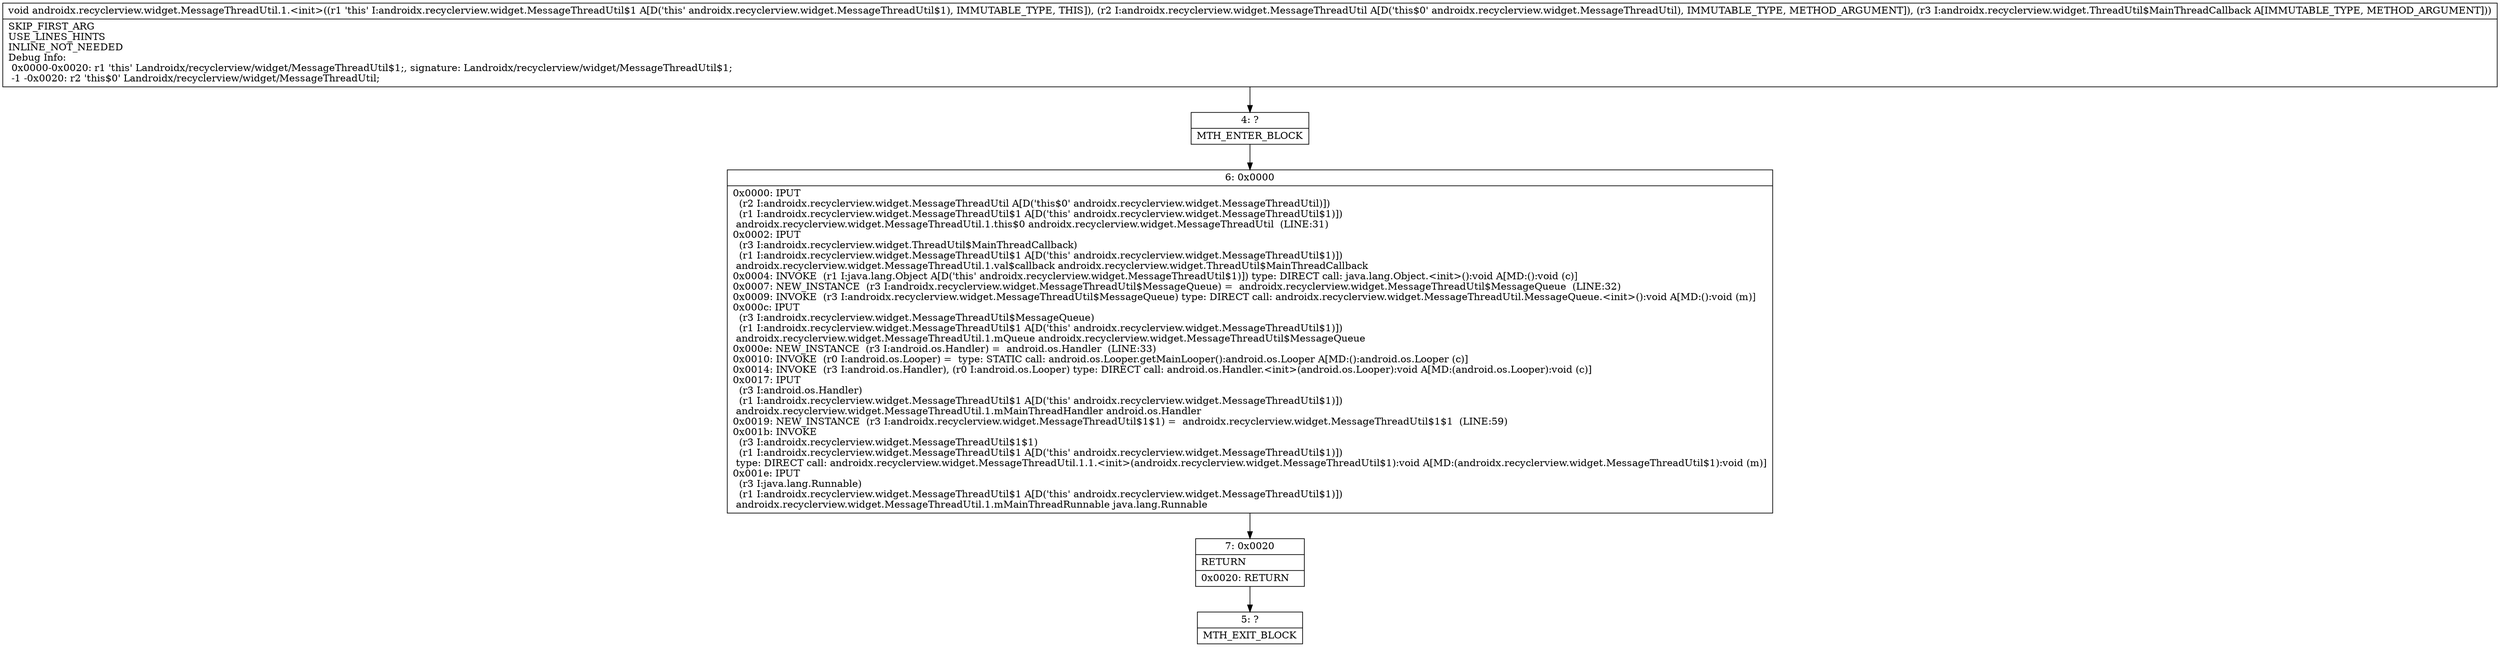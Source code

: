 digraph "CFG forandroidx.recyclerview.widget.MessageThreadUtil.1.\<init\>(Landroidx\/recyclerview\/widget\/MessageThreadUtil;Landroidx\/recyclerview\/widget\/ThreadUtil$MainThreadCallback;)V" {
Node_4 [shape=record,label="{4\:\ ?|MTH_ENTER_BLOCK\l}"];
Node_6 [shape=record,label="{6\:\ 0x0000|0x0000: IPUT  \l  (r2 I:androidx.recyclerview.widget.MessageThreadUtil A[D('this$0' androidx.recyclerview.widget.MessageThreadUtil)])\l  (r1 I:androidx.recyclerview.widget.MessageThreadUtil$1 A[D('this' androidx.recyclerview.widget.MessageThreadUtil$1)])\l androidx.recyclerview.widget.MessageThreadUtil.1.this$0 androidx.recyclerview.widget.MessageThreadUtil  (LINE:31)\l0x0002: IPUT  \l  (r3 I:androidx.recyclerview.widget.ThreadUtil$MainThreadCallback)\l  (r1 I:androidx.recyclerview.widget.MessageThreadUtil$1 A[D('this' androidx.recyclerview.widget.MessageThreadUtil$1)])\l androidx.recyclerview.widget.MessageThreadUtil.1.val$callback androidx.recyclerview.widget.ThreadUtil$MainThreadCallback \l0x0004: INVOKE  (r1 I:java.lang.Object A[D('this' androidx.recyclerview.widget.MessageThreadUtil$1)]) type: DIRECT call: java.lang.Object.\<init\>():void A[MD:():void (c)]\l0x0007: NEW_INSTANCE  (r3 I:androidx.recyclerview.widget.MessageThreadUtil$MessageQueue) =  androidx.recyclerview.widget.MessageThreadUtil$MessageQueue  (LINE:32)\l0x0009: INVOKE  (r3 I:androidx.recyclerview.widget.MessageThreadUtil$MessageQueue) type: DIRECT call: androidx.recyclerview.widget.MessageThreadUtil.MessageQueue.\<init\>():void A[MD:():void (m)]\l0x000c: IPUT  \l  (r3 I:androidx.recyclerview.widget.MessageThreadUtil$MessageQueue)\l  (r1 I:androidx.recyclerview.widget.MessageThreadUtil$1 A[D('this' androidx.recyclerview.widget.MessageThreadUtil$1)])\l androidx.recyclerview.widget.MessageThreadUtil.1.mQueue androidx.recyclerview.widget.MessageThreadUtil$MessageQueue \l0x000e: NEW_INSTANCE  (r3 I:android.os.Handler) =  android.os.Handler  (LINE:33)\l0x0010: INVOKE  (r0 I:android.os.Looper) =  type: STATIC call: android.os.Looper.getMainLooper():android.os.Looper A[MD:():android.os.Looper (c)]\l0x0014: INVOKE  (r3 I:android.os.Handler), (r0 I:android.os.Looper) type: DIRECT call: android.os.Handler.\<init\>(android.os.Looper):void A[MD:(android.os.Looper):void (c)]\l0x0017: IPUT  \l  (r3 I:android.os.Handler)\l  (r1 I:androidx.recyclerview.widget.MessageThreadUtil$1 A[D('this' androidx.recyclerview.widget.MessageThreadUtil$1)])\l androidx.recyclerview.widget.MessageThreadUtil.1.mMainThreadHandler android.os.Handler \l0x0019: NEW_INSTANCE  (r3 I:androidx.recyclerview.widget.MessageThreadUtil$1$1) =  androidx.recyclerview.widget.MessageThreadUtil$1$1  (LINE:59)\l0x001b: INVOKE  \l  (r3 I:androidx.recyclerview.widget.MessageThreadUtil$1$1)\l  (r1 I:androidx.recyclerview.widget.MessageThreadUtil$1 A[D('this' androidx.recyclerview.widget.MessageThreadUtil$1)])\l type: DIRECT call: androidx.recyclerview.widget.MessageThreadUtil.1.1.\<init\>(androidx.recyclerview.widget.MessageThreadUtil$1):void A[MD:(androidx.recyclerview.widget.MessageThreadUtil$1):void (m)]\l0x001e: IPUT  \l  (r3 I:java.lang.Runnable)\l  (r1 I:androidx.recyclerview.widget.MessageThreadUtil$1 A[D('this' androidx.recyclerview.widget.MessageThreadUtil$1)])\l androidx.recyclerview.widget.MessageThreadUtil.1.mMainThreadRunnable java.lang.Runnable \l}"];
Node_7 [shape=record,label="{7\:\ 0x0020|RETURN\l|0x0020: RETURN   \l}"];
Node_5 [shape=record,label="{5\:\ ?|MTH_EXIT_BLOCK\l}"];
MethodNode[shape=record,label="{void androidx.recyclerview.widget.MessageThreadUtil.1.\<init\>((r1 'this' I:androidx.recyclerview.widget.MessageThreadUtil$1 A[D('this' androidx.recyclerview.widget.MessageThreadUtil$1), IMMUTABLE_TYPE, THIS]), (r2 I:androidx.recyclerview.widget.MessageThreadUtil A[D('this$0' androidx.recyclerview.widget.MessageThreadUtil), IMMUTABLE_TYPE, METHOD_ARGUMENT]), (r3 I:androidx.recyclerview.widget.ThreadUtil$MainThreadCallback A[IMMUTABLE_TYPE, METHOD_ARGUMENT]))  | SKIP_FIRST_ARG\lUSE_LINES_HINTS\lINLINE_NOT_NEEDED\lDebug Info:\l  0x0000\-0x0020: r1 'this' Landroidx\/recyclerview\/widget\/MessageThreadUtil$1;, signature: Landroidx\/recyclerview\/widget\/MessageThreadUtil$1;\l  \-1 \-0x0020: r2 'this$0' Landroidx\/recyclerview\/widget\/MessageThreadUtil;\l}"];
MethodNode -> Node_4;Node_4 -> Node_6;
Node_6 -> Node_7;
Node_7 -> Node_5;
}

